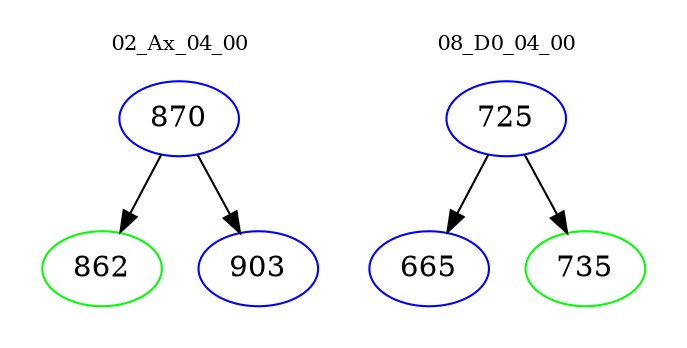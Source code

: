 digraph{
subgraph cluster_0 {
color = white
label = "02_Ax_04_00";
fontsize=10;
T0_870 [label="870", color="blue"]
T0_870 -> T0_862 [color="black"]
T0_862 [label="862", color="green"]
T0_870 -> T0_903 [color="black"]
T0_903 [label="903", color="blue"]
}
subgraph cluster_1 {
color = white
label = "08_D0_04_00";
fontsize=10;
T1_725 [label="725", color="blue"]
T1_725 -> T1_665 [color="black"]
T1_665 [label="665", color="blue"]
T1_725 -> T1_735 [color="black"]
T1_735 [label="735", color="green"]
}
}
